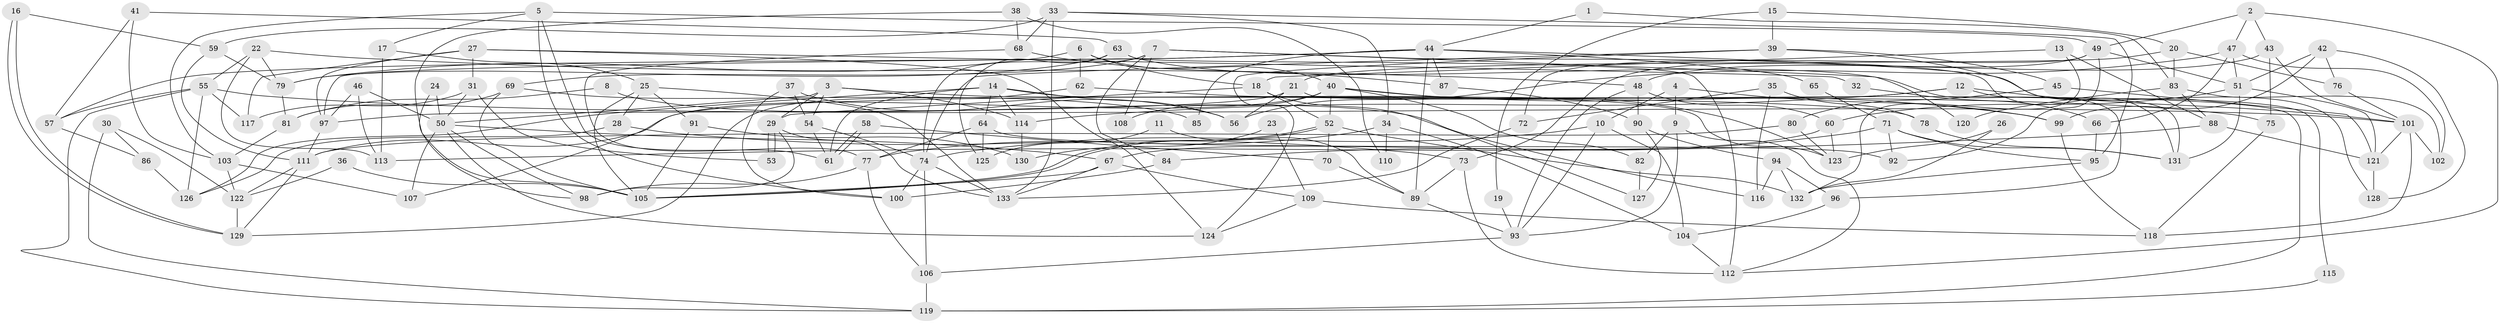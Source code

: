 // coarse degree distribution, {8: 0.07407407407407407, 13: 0.018518518518518517, 9: 0.05555555555555555, 7: 0.16666666666666666, 3: 0.16666666666666666, 5: 0.12962962962962962, 4: 0.14814814814814814, 6: 0.05555555555555555, 14: 0.037037037037037035, 2: 0.07407407407407407, 10: 0.05555555555555555, 15: 0.018518518518518517}
// Generated by graph-tools (version 1.1) at 2025/51/03/04/25 22:51:14]
// undirected, 133 vertices, 266 edges
graph export_dot {
  node [color=gray90,style=filled];
  1;
  2;
  3;
  4;
  5;
  6;
  7;
  8;
  9;
  10;
  11;
  12;
  13;
  14;
  15;
  16;
  17;
  18;
  19;
  20;
  21;
  22;
  23;
  24;
  25;
  26;
  27;
  28;
  29;
  30;
  31;
  32;
  33;
  34;
  35;
  36;
  37;
  38;
  39;
  40;
  41;
  42;
  43;
  44;
  45;
  46;
  47;
  48;
  49;
  50;
  51;
  52;
  53;
  54;
  55;
  56;
  57;
  58;
  59;
  60;
  61;
  62;
  63;
  64;
  65;
  66;
  67;
  68;
  69;
  70;
  71;
  72;
  73;
  74;
  75;
  76;
  77;
  78;
  79;
  80;
  81;
  82;
  83;
  84;
  85;
  86;
  87;
  88;
  89;
  90;
  91;
  92;
  93;
  94;
  95;
  96;
  97;
  98;
  99;
  100;
  101;
  102;
  103;
  104;
  105;
  106;
  107;
  108;
  109;
  110;
  111;
  112;
  113;
  114;
  115;
  116;
  117;
  118;
  119;
  120;
  121;
  122;
  123;
  124;
  125;
  126;
  127;
  128;
  129;
  130;
  131;
  132;
  133;
  1 -- 44;
  1 -- 83;
  2 -- 49;
  2 -- 47;
  2 -- 43;
  2 -- 112;
  3 -- 54;
  3 -- 50;
  3 -- 29;
  3 -- 78;
  3 -- 114;
  4 -- 9;
  4 -- 99;
  4 -- 10;
  5 -- 61;
  5 -- 103;
  5 -- 17;
  5 -- 49;
  5 -- 100;
  6 -- 18;
  6 -- 40;
  6 -- 62;
  6 -- 79;
  7 -- 131;
  7 -- 74;
  7 -- 69;
  7 -- 84;
  7 -- 108;
  7 -- 120;
  8 -- 116;
  8 -- 81;
  9 -- 112;
  9 -- 93;
  9 -- 82;
  10 -- 74;
  10 -- 93;
  10 -- 104;
  11 -- 125;
  11 -- 89;
  12 -- 111;
  12 -- 114;
  12 -- 101;
  12 -- 115;
  13 -- 132;
  13 -- 18;
  13 -- 88;
  14 -- 123;
  14 -- 126;
  14 -- 56;
  14 -- 61;
  14 -- 64;
  14 -- 114;
  15 -- 39;
  15 -- 20;
  15 -- 19;
  16 -- 59;
  16 -- 129;
  16 -- 129;
  17 -- 113;
  17 -- 25;
  18 -- 52;
  18 -- 29;
  18 -- 127;
  19 -- 93;
  20 -- 21;
  20 -- 76;
  20 -- 83;
  21 -- 97;
  21 -- 56;
  21 -- 119;
  22 -- 48;
  22 -- 113;
  22 -- 55;
  22 -- 79;
  23 -- 109;
  23 -- 130;
  24 -- 98;
  24 -- 50;
  25 -- 133;
  25 -- 28;
  25 -- 91;
  25 -- 105;
  26 -- 132;
  26 -- 123;
  27 -- 117;
  27 -- 124;
  27 -- 31;
  27 -- 32;
  27 -- 97;
  28 -- 73;
  28 -- 126;
  29 -- 53;
  29 -- 53;
  29 -- 98;
  29 -- 133;
  30 -- 122;
  30 -- 119;
  30 -- 86;
  31 -- 50;
  31 -- 53;
  31 -- 117;
  32 -- 66;
  33 -- 95;
  33 -- 133;
  33 -- 34;
  33 -- 59;
  33 -- 68;
  34 -- 77;
  34 -- 104;
  34 -- 110;
  35 -- 72;
  35 -- 78;
  35 -- 116;
  36 -- 105;
  36 -- 122;
  37 -- 56;
  37 -- 100;
  37 -- 54;
  38 -- 68;
  38 -- 105;
  38 -- 110;
  39 -- 74;
  39 -- 124;
  39 -- 45;
  39 -- 131;
  40 -- 99;
  40 -- 82;
  40 -- 52;
  40 -- 107;
  40 -- 108;
  40 -- 123;
  41 -- 63;
  41 -- 57;
  41 -- 103;
  42 -- 51;
  42 -- 128;
  42 -- 76;
  42 -- 99;
  43 -- 101;
  43 -- 48;
  43 -- 75;
  44 -- 97;
  44 -- 57;
  44 -- 65;
  44 -- 85;
  44 -- 87;
  44 -- 89;
  44 -- 128;
  45 -- 80;
  45 -- 121;
  46 -- 50;
  46 -- 97;
  46 -- 113;
  47 -- 102;
  47 -- 51;
  47 -- 56;
  47 -- 66;
  48 -- 93;
  48 -- 60;
  48 -- 90;
  49 -- 92;
  49 -- 51;
  49 -- 72;
  49 -- 73;
  50 -- 107;
  50 -- 67;
  50 -- 98;
  50 -- 124;
  51 -- 60;
  51 -- 121;
  51 -- 131;
  52 -- 105;
  52 -- 105;
  52 -- 70;
  52 -- 132;
  54 -- 61;
  54 -- 74;
  55 -- 101;
  55 -- 57;
  55 -- 117;
  55 -- 119;
  55 -- 126;
  57 -- 86;
  58 -- 61;
  58 -- 61;
  58 -- 70;
  59 -- 79;
  59 -- 111;
  60 -- 67;
  60 -- 123;
  62 -- 129;
  62 -- 75;
  63 -- 112;
  63 -- 79;
  63 -- 96;
  63 -- 125;
  64 -- 77;
  64 -- 92;
  64 -- 125;
  65 -- 71;
  66 -- 95;
  67 -- 133;
  67 -- 105;
  67 -- 109;
  68 -- 77;
  68 -- 87;
  69 -- 105;
  69 -- 81;
  69 -- 85;
  70 -- 89;
  71 -- 84;
  71 -- 131;
  71 -- 92;
  71 -- 95;
  72 -- 133;
  73 -- 112;
  73 -- 89;
  74 -- 106;
  74 -- 100;
  74 -- 133;
  75 -- 118;
  76 -- 101;
  77 -- 98;
  77 -- 106;
  78 -- 131;
  79 -- 81;
  80 -- 111;
  80 -- 123;
  81 -- 103;
  82 -- 127;
  83 -- 88;
  83 -- 102;
  83 -- 120;
  84 -- 100;
  86 -- 126;
  87 -- 90;
  88 -- 121;
  88 -- 113;
  89 -- 93;
  90 -- 94;
  90 -- 127;
  91 -- 105;
  91 -- 130;
  93 -- 106;
  94 -- 96;
  94 -- 116;
  94 -- 132;
  95 -- 132;
  96 -- 104;
  97 -- 111;
  99 -- 118;
  101 -- 121;
  101 -- 102;
  101 -- 118;
  103 -- 107;
  103 -- 122;
  104 -- 112;
  106 -- 119;
  109 -- 118;
  109 -- 124;
  111 -- 122;
  111 -- 129;
  114 -- 130;
  115 -- 119;
  121 -- 128;
  122 -- 129;
}
